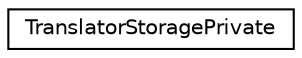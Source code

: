 digraph "Graphical Class Hierarchy"
{
 // LATEX_PDF_SIZE
  edge [fontname="Helvetica",fontsize="10",labelfontname="Helvetica",labelfontsize="10"];
  node [fontname="Helvetica",fontsize="10",shape=record];
  rankdir="LR";
  Node0 [label="TranslatorStoragePrivate",height=0.2,width=0.4,color="black", fillcolor="white", style="filled",URL="$class_translator_storage_private.html",tooltip=" "];
}
